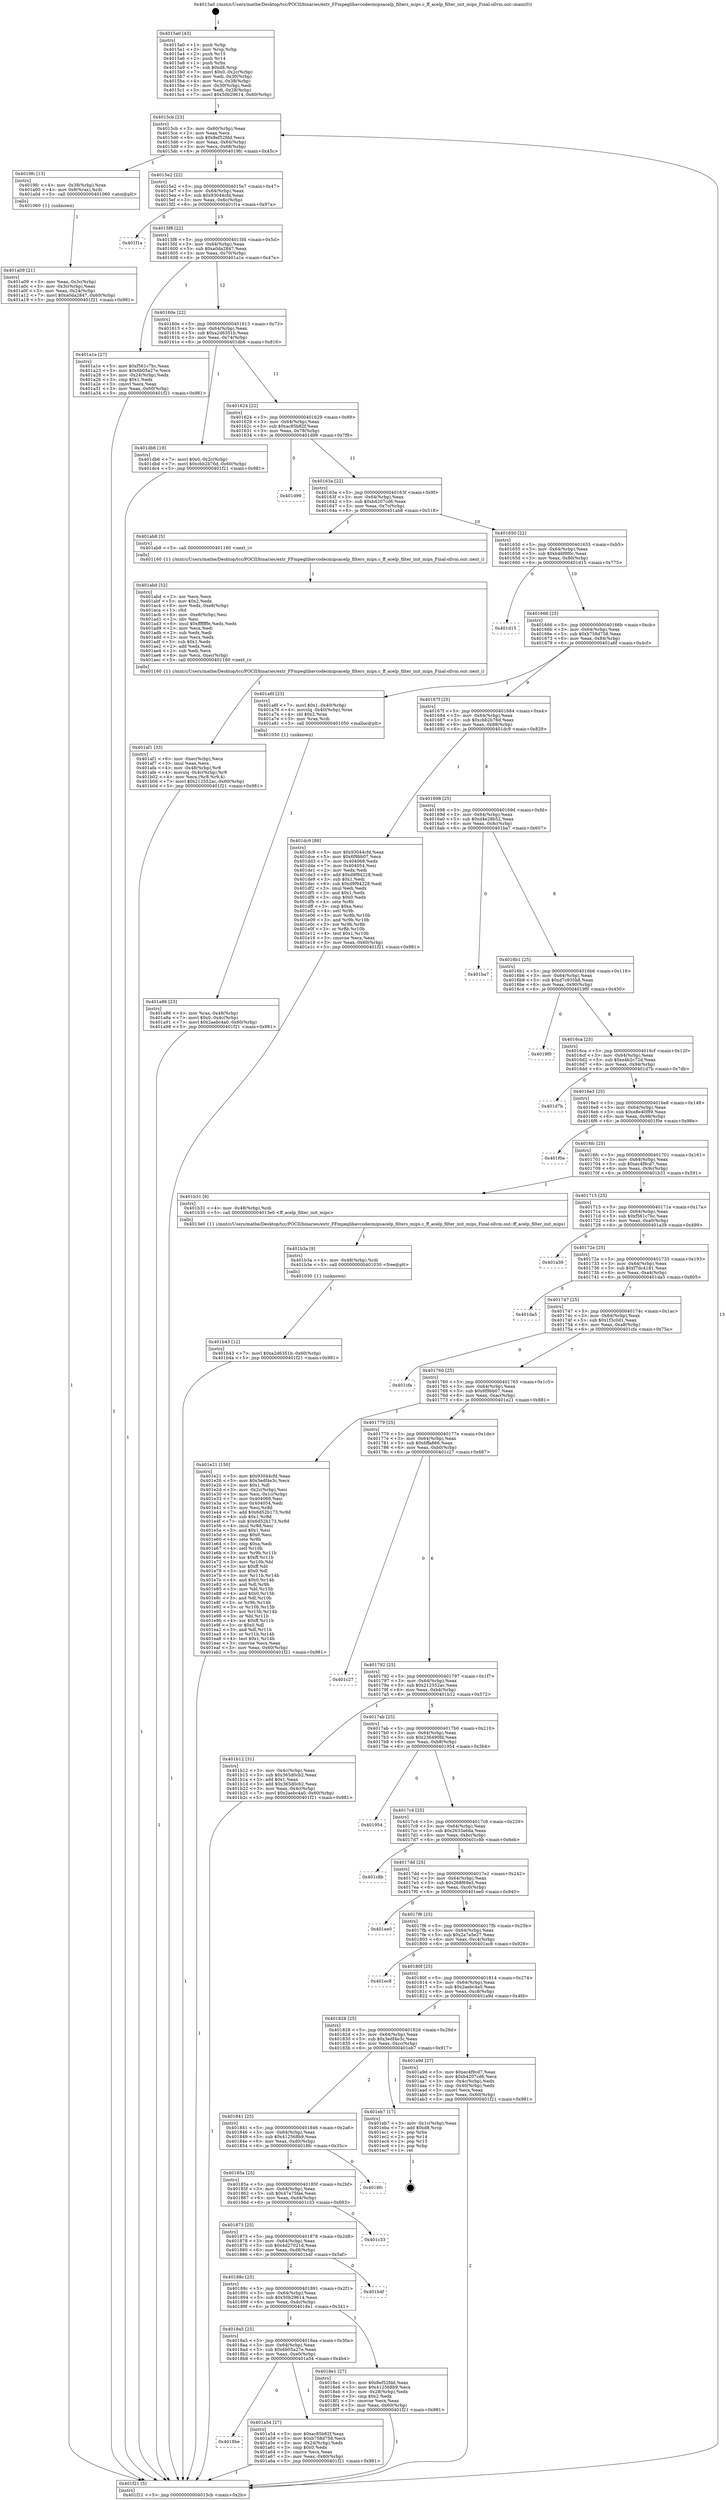 digraph "0x4015a0" {
  label = "0x4015a0 (/mnt/c/Users/mathe/Desktop/tcc/POCII/binaries/extr_FFmpeglibavcodecmipsacelp_filters_mips.c_ff_acelp_filter_init_mips_Final-ollvm.out::main(0))"
  labelloc = "t"
  node[shape=record]

  Entry [label="",width=0.3,height=0.3,shape=circle,fillcolor=black,style=filled]
  "0x4015cb" [label="{
     0x4015cb [23]\l
     | [instrs]\l
     &nbsp;&nbsp;0x4015cb \<+3\>: mov -0x60(%rbp),%eax\l
     &nbsp;&nbsp;0x4015ce \<+2\>: mov %eax,%ecx\l
     &nbsp;&nbsp;0x4015d0 \<+6\>: sub $0x8ef52fdd,%ecx\l
     &nbsp;&nbsp;0x4015d6 \<+3\>: mov %eax,-0x64(%rbp)\l
     &nbsp;&nbsp;0x4015d9 \<+3\>: mov %ecx,-0x68(%rbp)\l
     &nbsp;&nbsp;0x4015dc \<+6\>: je 00000000004019fc \<main+0x45c\>\l
  }"]
  "0x4019fc" [label="{
     0x4019fc [13]\l
     | [instrs]\l
     &nbsp;&nbsp;0x4019fc \<+4\>: mov -0x38(%rbp),%rax\l
     &nbsp;&nbsp;0x401a00 \<+4\>: mov 0x8(%rax),%rdi\l
     &nbsp;&nbsp;0x401a04 \<+5\>: call 0000000000401060 \<atoi@plt\>\l
     | [calls]\l
     &nbsp;&nbsp;0x401060 \{1\} (unknown)\l
  }"]
  "0x4015e2" [label="{
     0x4015e2 [22]\l
     | [instrs]\l
     &nbsp;&nbsp;0x4015e2 \<+5\>: jmp 00000000004015e7 \<main+0x47\>\l
     &nbsp;&nbsp;0x4015e7 \<+3\>: mov -0x64(%rbp),%eax\l
     &nbsp;&nbsp;0x4015ea \<+5\>: sub $0x93044cfd,%eax\l
     &nbsp;&nbsp;0x4015ef \<+3\>: mov %eax,-0x6c(%rbp)\l
     &nbsp;&nbsp;0x4015f2 \<+6\>: je 0000000000401f1a \<main+0x97a\>\l
  }"]
  Exit [label="",width=0.3,height=0.3,shape=circle,fillcolor=black,style=filled,peripheries=2]
  "0x401f1a" [label="{
     0x401f1a\l
  }", style=dashed]
  "0x4015f8" [label="{
     0x4015f8 [22]\l
     | [instrs]\l
     &nbsp;&nbsp;0x4015f8 \<+5\>: jmp 00000000004015fd \<main+0x5d\>\l
     &nbsp;&nbsp;0x4015fd \<+3\>: mov -0x64(%rbp),%eax\l
     &nbsp;&nbsp;0x401600 \<+5\>: sub $0xa0da2847,%eax\l
     &nbsp;&nbsp;0x401605 \<+3\>: mov %eax,-0x70(%rbp)\l
     &nbsp;&nbsp;0x401608 \<+6\>: je 0000000000401a1e \<main+0x47e\>\l
  }"]
  "0x401b43" [label="{
     0x401b43 [12]\l
     | [instrs]\l
     &nbsp;&nbsp;0x401b43 \<+7\>: movl $0xa2d6351b,-0x60(%rbp)\l
     &nbsp;&nbsp;0x401b4a \<+5\>: jmp 0000000000401f21 \<main+0x981\>\l
  }"]
  "0x401a1e" [label="{
     0x401a1e [27]\l
     | [instrs]\l
     &nbsp;&nbsp;0x401a1e \<+5\>: mov $0xf561c7bc,%eax\l
     &nbsp;&nbsp;0x401a23 \<+5\>: mov $0x6b05a27e,%ecx\l
     &nbsp;&nbsp;0x401a28 \<+3\>: mov -0x24(%rbp),%edx\l
     &nbsp;&nbsp;0x401a2b \<+3\>: cmp $0x1,%edx\l
     &nbsp;&nbsp;0x401a2e \<+3\>: cmovl %ecx,%eax\l
     &nbsp;&nbsp;0x401a31 \<+3\>: mov %eax,-0x60(%rbp)\l
     &nbsp;&nbsp;0x401a34 \<+5\>: jmp 0000000000401f21 \<main+0x981\>\l
  }"]
  "0x40160e" [label="{
     0x40160e [22]\l
     | [instrs]\l
     &nbsp;&nbsp;0x40160e \<+5\>: jmp 0000000000401613 \<main+0x73\>\l
     &nbsp;&nbsp;0x401613 \<+3\>: mov -0x64(%rbp),%eax\l
     &nbsp;&nbsp;0x401616 \<+5\>: sub $0xa2d6351b,%eax\l
     &nbsp;&nbsp;0x40161b \<+3\>: mov %eax,-0x74(%rbp)\l
     &nbsp;&nbsp;0x40161e \<+6\>: je 0000000000401db6 \<main+0x816\>\l
  }"]
  "0x401b3a" [label="{
     0x401b3a [9]\l
     | [instrs]\l
     &nbsp;&nbsp;0x401b3a \<+4\>: mov -0x48(%rbp),%rdi\l
     &nbsp;&nbsp;0x401b3e \<+5\>: call 0000000000401030 \<free@plt\>\l
     | [calls]\l
     &nbsp;&nbsp;0x401030 \{1\} (unknown)\l
  }"]
  "0x401db6" [label="{
     0x401db6 [19]\l
     | [instrs]\l
     &nbsp;&nbsp;0x401db6 \<+7\>: movl $0x0,-0x2c(%rbp)\l
     &nbsp;&nbsp;0x401dbd \<+7\>: movl $0xcbb2b76d,-0x60(%rbp)\l
     &nbsp;&nbsp;0x401dc4 \<+5\>: jmp 0000000000401f21 \<main+0x981\>\l
  }"]
  "0x401624" [label="{
     0x401624 [22]\l
     | [instrs]\l
     &nbsp;&nbsp;0x401624 \<+5\>: jmp 0000000000401629 \<main+0x89\>\l
     &nbsp;&nbsp;0x401629 \<+3\>: mov -0x64(%rbp),%eax\l
     &nbsp;&nbsp;0x40162c \<+5\>: sub $0xac85b82f,%eax\l
     &nbsp;&nbsp;0x401631 \<+3\>: mov %eax,-0x78(%rbp)\l
     &nbsp;&nbsp;0x401634 \<+6\>: je 0000000000401d99 \<main+0x7f9\>\l
  }"]
  "0x401af1" [label="{
     0x401af1 [33]\l
     | [instrs]\l
     &nbsp;&nbsp;0x401af1 \<+6\>: mov -0xec(%rbp),%ecx\l
     &nbsp;&nbsp;0x401af7 \<+3\>: imul %eax,%ecx\l
     &nbsp;&nbsp;0x401afa \<+4\>: mov -0x48(%rbp),%r8\l
     &nbsp;&nbsp;0x401afe \<+4\>: movslq -0x4c(%rbp),%r9\l
     &nbsp;&nbsp;0x401b02 \<+4\>: mov %ecx,(%r8,%r9,4)\l
     &nbsp;&nbsp;0x401b06 \<+7\>: movl $0x212552ac,-0x60(%rbp)\l
     &nbsp;&nbsp;0x401b0d \<+5\>: jmp 0000000000401f21 \<main+0x981\>\l
  }"]
  "0x401d99" [label="{
     0x401d99\l
  }", style=dashed]
  "0x40163a" [label="{
     0x40163a [22]\l
     | [instrs]\l
     &nbsp;&nbsp;0x40163a \<+5\>: jmp 000000000040163f \<main+0x9f\>\l
     &nbsp;&nbsp;0x40163f \<+3\>: mov -0x64(%rbp),%eax\l
     &nbsp;&nbsp;0x401642 \<+5\>: sub $0xb4207cd6,%eax\l
     &nbsp;&nbsp;0x401647 \<+3\>: mov %eax,-0x7c(%rbp)\l
     &nbsp;&nbsp;0x40164a \<+6\>: je 0000000000401ab8 \<main+0x518\>\l
  }"]
  "0x401abd" [label="{
     0x401abd [52]\l
     | [instrs]\l
     &nbsp;&nbsp;0x401abd \<+2\>: xor %ecx,%ecx\l
     &nbsp;&nbsp;0x401abf \<+5\>: mov $0x2,%edx\l
     &nbsp;&nbsp;0x401ac4 \<+6\>: mov %edx,-0xe8(%rbp)\l
     &nbsp;&nbsp;0x401aca \<+1\>: cltd\l
     &nbsp;&nbsp;0x401acb \<+6\>: mov -0xe8(%rbp),%esi\l
     &nbsp;&nbsp;0x401ad1 \<+2\>: idiv %esi\l
     &nbsp;&nbsp;0x401ad3 \<+6\>: imul $0xfffffffe,%edx,%edx\l
     &nbsp;&nbsp;0x401ad9 \<+2\>: mov %ecx,%edi\l
     &nbsp;&nbsp;0x401adb \<+2\>: sub %edx,%edi\l
     &nbsp;&nbsp;0x401add \<+2\>: mov %ecx,%edx\l
     &nbsp;&nbsp;0x401adf \<+3\>: sub $0x1,%edx\l
     &nbsp;&nbsp;0x401ae2 \<+2\>: add %edx,%edi\l
     &nbsp;&nbsp;0x401ae4 \<+2\>: sub %edi,%ecx\l
     &nbsp;&nbsp;0x401ae6 \<+6\>: mov %ecx,-0xec(%rbp)\l
     &nbsp;&nbsp;0x401aec \<+5\>: call 0000000000401160 \<next_i\>\l
     | [calls]\l
     &nbsp;&nbsp;0x401160 \{1\} (/mnt/c/Users/mathe/Desktop/tcc/POCII/binaries/extr_FFmpeglibavcodecmipsacelp_filters_mips.c_ff_acelp_filter_init_mips_Final-ollvm.out::next_i)\l
  }"]
  "0x401ab8" [label="{
     0x401ab8 [5]\l
     | [instrs]\l
     &nbsp;&nbsp;0x401ab8 \<+5\>: call 0000000000401160 \<next_i\>\l
     | [calls]\l
     &nbsp;&nbsp;0x401160 \{1\} (/mnt/c/Users/mathe/Desktop/tcc/POCII/binaries/extr_FFmpeglibavcodecmipsacelp_filters_mips.c_ff_acelp_filter_init_mips_Final-ollvm.out::next_i)\l
  }"]
  "0x401650" [label="{
     0x401650 [22]\l
     | [instrs]\l
     &nbsp;&nbsp;0x401650 \<+5\>: jmp 0000000000401655 \<main+0xb5\>\l
     &nbsp;&nbsp;0x401655 \<+3\>: mov -0x64(%rbp),%eax\l
     &nbsp;&nbsp;0x401658 \<+5\>: sub $0xb46f9f0c,%eax\l
     &nbsp;&nbsp;0x40165d \<+3\>: mov %eax,-0x80(%rbp)\l
     &nbsp;&nbsp;0x401660 \<+6\>: je 0000000000401d15 \<main+0x775\>\l
  }"]
  "0x401a86" [label="{
     0x401a86 [23]\l
     | [instrs]\l
     &nbsp;&nbsp;0x401a86 \<+4\>: mov %rax,-0x48(%rbp)\l
     &nbsp;&nbsp;0x401a8a \<+7\>: movl $0x0,-0x4c(%rbp)\l
     &nbsp;&nbsp;0x401a91 \<+7\>: movl $0x2aebc4a0,-0x60(%rbp)\l
     &nbsp;&nbsp;0x401a98 \<+5\>: jmp 0000000000401f21 \<main+0x981\>\l
  }"]
  "0x401d15" [label="{
     0x401d15\l
  }", style=dashed]
  "0x401666" [label="{
     0x401666 [25]\l
     | [instrs]\l
     &nbsp;&nbsp;0x401666 \<+5\>: jmp 000000000040166b \<main+0xcb\>\l
     &nbsp;&nbsp;0x40166b \<+3\>: mov -0x64(%rbp),%eax\l
     &nbsp;&nbsp;0x40166e \<+5\>: sub $0xb758d758,%eax\l
     &nbsp;&nbsp;0x401673 \<+6\>: mov %eax,-0x84(%rbp)\l
     &nbsp;&nbsp;0x401679 \<+6\>: je 0000000000401a6f \<main+0x4cf\>\l
  }"]
  "0x4018be" [label="{
     0x4018be\l
  }", style=dashed]
  "0x401a6f" [label="{
     0x401a6f [23]\l
     | [instrs]\l
     &nbsp;&nbsp;0x401a6f \<+7\>: movl $0x1,-0x40(%rbp)\l
     &nbsp;&nbsp;0x401a76 \<+4\>: movslq -0x40(%rbp),%rax\l
     &nbsp;&nbsp;0x401a7a \<+4\>: shl $0x2,%rax\l
     &nbsp;&nbsp;0x401a7e \<+3\>: mov %rax,%rdi\l
     &nbsp;&nbsp;0x401a81 \<+5\>: call 0000000000401050 \<malloc@plt\>\l
     | [calls]\l
     &nbsp;&nbsp;0x401050 \{1\} (unknown)\l
  }"]
  "0x40167f" [label="{
     0x40167f [25]\l
     | [instrs]\l
     &nbsp;&nbsp;0x40167f \<+5\>: jmp 0000000000401684 \<main+0xe4\>\l
     &nbsp;&nbsp;0x401684 \<+3\>: mov -0x64(%rbp),%eax\l
     &nbsp;&nbsp;0x401687 \<+5\>: sub $0xcbb2b76d,%eax\l
     &nbsp;&nbsp;0x40168c \<+6\>: mov %eax,-0x88(%rbp)\l
     &nbsp;&nbsp;0x401692 \<+6\>: je 0000000000401dc9 \<main+0x829\>\l
  }"]
  "0x401a54" [label="{
     0x401a54 [27]\l
     | [instrs]\l
     &nbsp;&nbsp;0x401a54 \<+5\>: mov $0xac85b82f,%eax\l
     &nbsp;&nbsp;0x401a59 \<+5\>: mov $0xb758d758,%ecx\l
     &nbsp;&nbsp;0x401a5e \<+3\>: mov -0x24(%rbp),%edx\l
     &nbsp;&nbsp;0x401a61 \<+3\>: cmp $0x0,%edx\l
     &nbsp;&nbsp;0x401a64 \<+3\>: cmove %ecx,%eax\l
     &nbsp;&nbsp;0x401a67 \<+3\>: mov %eax,-0x60(%rbp)\l
     &nbsp;&nbsp;0x401a6a \<+5\>: jmp 0000000000401f21 \<main+0x981\>\l
  }"]
  "0x401dc9" [label="{
     0x401dc9 [88]\l
     | [instrs]\l
     &nbsp;&nbsp;0x401dc9 \<+5\>: mov $0x93044cfd,%eax\l
     &nbsp;&nbsp;0x401dce \<+5\>: mov $0x6f9bb07,%ecx\l
     &nbsp;&nbsp;0x401dd3 \<+7\>: mov 0x404068,%edx\l
     &nbsp;&nbsp;0x401dda \<+7\>: mov 0x404054,%esi\l
     &nbsp;&nbsp;0x401de1 \<+2\>: mov %edx,%edi\l
     &nbsp;&nbsp;0x401de3 \<+6\>: add $0xd9f94228,%edi\l
     &nbsp;&nbsp;0x401de9 \<+3\>: sub $0x1,%edi\l
     &nbsp;&nbsp;0x401dec \<+6\>: sub $0xd9f94228,%edi\l
     &nbsp;&nbsp;0x401df2 \<+3\>: imul %edi,%edx\l
     &nbsp;&nbsp;0x401df5 \<+3\>: and $0x1,%edx\l
     &nbsp;&nbsp;0x401df8 \<+3\>: cmp $0x0,%edx\l
     &nbsp;&nbsp;0x401dfb \<+4\>: sete %r8b\l
     &nbsp;&nbsp;0x401dff \<+3\>: cmp $0xa,%esi\l
     &nbsp;&nbsp;0x401e02 \<+4\>: setl %r9b\l
     &nbsp;&nbsp;0x401e06 \<+3\>: mov %r8b,%r10b\l
     &nbsp;&nbsp;0x401e09 \<+3\>: and %r9b,%r10b\l
     &nbsp;&nbsp;0x401e0c \<+3\>: xor %r9b,%r8b\l
     &nbsp;&nbsp;0x401e0f \<+3\>: or %r8b,%r10b\l
     &nbsp;&nbsp;0x401e12 \<+4\>: test $0x1,%r10b\l
     &nbsp;&nbsp;0x401e16 \<+3\>: cmovne %ecx,%eax\l
     &nbsp;&nbsp;0x401e19 \<+3\>: mov %eax,-0x60(%rbp)\l
     &nbsp;&nbsp;0x401e1c \<+5\>: jmp 0000000000401f21 \<main+0x981\>\l
  }"]
  "0x401698" [label="{
     0x401698 [25]\l
     | [instrs]\l
     &nbsp;&nbsp;0x401698 \<+5\>: jmp 000000000040169d \<main+0xfd\>\l
     &nbsp;&nbsp;0x40169d \<+3\>: mov -0x64(%rbp),%eax\l
     &nbsp;&nbsp;0x4016a0 \<+5\>: sub $0xd4e28b52,%eax\l
     &nbsp;&nbsp;0x4016a5 \<+6\>: mov %eax,-0x8c(%rbp)\l
     &nbsp;&nbsp;0x4016ab \<+6\>: je 0000000000401ba7 \<main+0x607\>\l
  }"]
  "0x401a09" [label="{
     0x401a09 [21]\l
     | [instrs]\l
     &nbsp;&nbsp;0x401a09 \<+3\>: mov %eax,-0x3c(%rbp)\l
     &nbsp;&nbsp;0x401a0c \<+3\>: mov -0x3c(%rbp),%eax\l
     &nbsp;&nbsp;0x401a0f \<+3\>: mov %eax,-0x24(%rbp)\l
     &nbsp;&nbsp;0x401a12 \<+7\>: movl $0xa0da2847,-0x60(%rbp)\l
     &nbsp;&nbsp;0x401a19 \<+5\>: jmp 0000000000401f21 \<main+0x981\>\l
  }"]
  "0x401ba7" [label="{
     0x401ba7\l
  }", style=dashed]
  "0x4016b1" [label="{
     0x4016b1 [25]\l
     | [instrs]\l
     &nbsp;&nbsp;0x4016b1 \<+5\>: jmp 00000000004016b6 \<main+0x116\>\l
     &nbsp;&nbsp;0x4016b6 \<+3\>: mov -0x64(%rbp),%eax\l
     &nbsp;&nbsp;0x4016b9 \<+5\>: sub $0xd7c935b8,%eax\l
     &nbsp;&nbsp;0x4016be \<+6\>: mov %eax,-0x90(%rbp)\l
     &nbsp;&nbsp;0x4016c4 \<+6\>: je 00000000004019f0 \<main+0x450\>\l
  }"]
  "0x4015a0" [label="{
     0x4015a0 [43]\l
     | [instrs]\l
     &nbsp;&nbsp;0x4015a0 \<+1\>: push %rbp\l
     &nbsp;&nbsp;0x4015a1 \<+3\>: mov %rsp,%rbp\l
     &nbsp;&nbsp;0x4015a4 \<+2\>: push %r15\l
     &nbsp;&nbsp;0x4015a6 \<+2\>: push %r14\l
     &nbsp;&nbsp;0x4015a8 \<+1\>: push %rbx\l
     &nbsp;&nbsp;0x4015a9 \<+7\>: sub $0xd8,%rsp\l
     &nbsp;&nbsp;0x4015b0 \<+7\>: movl $0x0,-0x2c(%rbp)\l
     &nbsp;&nbsp;0x4015b7 \<+3\>: mov %edi,-0x30(%rbp)\l
     &nbsp;&nbsp;0x4015ba \<+4\>: mov %rsi,-0x38(%rbp)\l
     &nbsp;&nbsp;0x4015be \<+3\>: mov -0x30(%rbp),%edi\l
     &nbsp;&nbsp;0x4015c1 \<+3\>: mov %edi,-0x28(%rbp)\l
     &nbsp;&nbsp;0x4015c4 \<+7\>: movl $0x50b29614,-0x60(%rbp)\l
  }"]
  "0x4019f0" [label="{
     0x4019f0\l
  }", style=dashed]
  "0x4016ca" [label="{
     0x4016ca [25]\l
     | [instrs]\l
     &nbsp;&nbsp;0x4016ca \<+5\>: jmp 00000000004016cf \<main+0x12f\>\l
     &nbsp;&nbsp;0x4016cf \<+3\>: mov -0x64(%rbp),%eax\l
     &nbsp;&nbsp;0x4016d2 \<+5\>: sub $0xe4b2c72d,%eax\l
     &nbsp;&nbsp;0x4016d7 \<+6\>: mov %eax,-0x94(%rbp)\l
     &nbsp;&nbsp;0x4016dd \<+6\>: je 0000000000401d7b \<main+0x7db\>\l
  }"]
  "0x401f21" [label="{
     0x401f21 [5]\l
     | [instrs]\l
     &nbsp;&nbsp;0x401f21 \<+5\>: jmp 00000000004015cb \<main+0x2b\>\l
  }"]
  "0x401d7b" [label="{
     0x401d7b\l
  }", style=dashed]
  "0x4016e3" [label="{
     0x4016e3 [25]\l
     | [instrs]\l
     &nbsp;&nbsp;0x4016e3 \<+5\>: jmp 00000000004016e8 \<main+0x148\>\l
     &nbsp;&nbsp;0x4016e8 \<+3\>: mov -0x64(%rbp),%eax\l
     &nbsp;&nbsp;0x4016eb \<+5\>: sub $0xe8e40f89,%eax\l
     &nbsp;&nbsp;0x4016f0 \<+6\>: mov %eax,-0x98(%rbp)\l
     &nbsp;&nbsp;0x4016f6 \<+6\>: je 0000000000401f0e \<main+0x96e\>\l
  }"]
  "0x4018a5" [label="{
     0x4018a5 [25]\l
     | [instrs]\l
     &nbsp;&nbsp;0x4018a5 \<+5\>: jmp 00000000004018aa \<main+0x30a\>\l
     &nbsp;&nbsp;0x4018aa \<+3\>: mov -0x64(%rbp),%eax\l
     &nbsp;&nbsp;0x4018ad \<+5\>: sub $0x6b05a27e,%eax\l
     &nbsp;&nbsp;0x4018b2 \<+6\>: mov %eax,-0xe0(%rbp)\l
     &nbsp;&nbsp;0x4018b8 \<+6\>: je 0000000000401a54 \<main+0x4b4\>\l
  }"]
  "0x401f0e" [label="{
     0x401f0e\l
  }", style=dashed]
  "0x4016fc" [label="{
     0x4016fc [25]\l
     | [instrs]\l
     &nbsp;&nbsp;0x4016fc \<+5\>: jmp 0000000000401701 \<main+0x161\>\l
     &nbsp;&nbsp;0x401701 \<+3\>: mov -0x64(%rbp),%eax\l
     &nbsp;&nbsp;0x401704 \<+5\>: sub $0xec4f9cd7,%eax\l
     &nbsp;&nbsp;0x401709 \<+6\>: mov %eax,-0x9c(%rbp)\l
     &nbsp;&nbsp;0x40170f \<+6\>: je 0000000000401b31 \<main+0x591\>\l
  }"]
  "0x4018e1" [label="{
     0x4018e1 [27]\l
     | [instrs]\l
     &nbsp;&nbsp;0x4018e1 \<+5\>: mov $0x8ef52fdd,%eax\l
     &nbsp;&nbsp;0x4018e6 \<+5\>: mov $0x412568b9,%ecx\l
     &nbsp;&nbsp;0x4018eb \<+3\>: mov -0x28(%rbp),%edx\l
     &nbsp;&nbsp;0x4018ee \<+3\>: cmp $0x2,%edx\l
     &nbsp;&nbsp;0x4018f1 \<+3\>: cmovne %ecx,%eax\l
     &nbsp;&nbsp;0x4018f4 \<+3\>: mov %eax,-0x60(%rbp)\l
     &nbsp;&nbsp;0x4018f7 \<+5\>: jmp 0000000000401f21 \<main+0x981\>\l
  }"]
  "0x401b31" [label="{
     0x401b31 [9]\l
     | [instrs]\l
     &nbsp;&nbsp;0x401b31 \<+4\>: mov -0x48(%rbp),%rdi\l
     &nbsp;&nbsp;0x401b35 \<+5\>: call 00000000004013e0 \<ff_acelp_filter_init_mips\>\l
     | [calls]\l
     &nbsp;&nbsp;0x4013e0 \{1\} (/mnt/c/Users/mathe/Desktop/tcc/POCII/binaries/extr_FFmpeglibavcodecmipsacelp_filters_mips.c_ff_acelp_filter_init_mips_Final-ollvm.out::ff_acelp_filter_init_mips)\l
  }"]
  "0x401715" [label="{
     0x401715 [25]\l
     | [instrs]\l
     &nbsp;&nbsp;0x401715 \<+5\>: jmp 000000000040171a \<main+0x17a\>\l
     &nbsp;&nbsp;0x40171a \<+3\>: mov -0x64(%rbp),%eax\l
     &nbsp;&nbsp;0x40171d \<+5\>: sub $0xf561c7bc,%eax\l
     &nbsp;&nbsp;0x401722 \<+6\>: mov %eax,-0xa0(%rbp)\l
     &nbsp;&nbsp;0x401728 \<+6\>: je 0000000000401a39 \<main+0x499\>\l
  }"]
  "0x40188c" [label="{
     0x40188c [25]\l
     | [instrs]\l
     &nbsp;&nbsp;0x40188c \<+5\>: jmp 0000000000401891 \<main+0x2f1\>\l
     &nbsp;&nbsp;0x401891 \<+3\>: mov -0x64(%rbp),%eax\l
     &nbsp;&nbsp;0x401894 \<+5\>: sub $0x50b29614,%eax\l
     &nbsp;&nbsp;0x401899 \<+6\>: mov %eax,-0xdc(%rbp)\l
     &nbsp;&nbsp;0x40189f \<+6\>: je 00000000004018e1 \<main+0x341\>\l
  }"]
  "0x401a39" [label="{
     0x401a39\l
  }", style=dashed]
  "0x40172e" [label="{
     0x40172e [25]\l
     | [instrs]\l
     &nbsp;&nbsp;0x40172e \<+5\>: jmp 0000000000401733 \<main+0x193\>\l
     &nbsp;&nbsp;0x401733 \<+3\>: mov -0x64(%rbp),%eax\l
     &nbsp;&nbsp;0x401736 \<+5\>: sub $0xf7dc4181,%eax\l
     &nbsp;&nbsp;0x40173b \<+6\>: mov %eax,-0xa4(%rbp)\l
     &nbsp;&nbsp;0x401741 \<+6\>: je 0000000000401da5 \<main+0x805\>\l
  }"]
  "0x401b4f" [label="{
     0x401b4f\l
  }", style=dashed]
  "0x401da5" [label="{
     0x401da5\l
  }", style=dashed]
  "0x401747" [label="{
     0x401747 [25]\l
     | [instrs]\l
     &nbsp;&nbsp;0x401747 \<+5\>: jmp 000000000040174c \<main+0x1ac\>\l
     &nbsp;&nbsp;0x40174c \<+3\>: mov -0x64(%rbp),%eax\l
     &nbsp;&nbsp;0x40174f \<+5\>: sub $0x1f3c0d1,%eax\l
     &nbsp;&nbsp;0x401754 \<+6\>: mov %eax,-0xa8(%rbp)\l
     &nbsp;&nbsp;0x40175a \<+6\>: je 0000000000401cfa \<main+0x75a\>\l
  }"]
  "0x401873" [label="{
     0x401873 [25]\l
     | [instrs]\l
     &nbsp;&nbsp;0x401873 \<+5\>: jmp 0000000000401878 \<main+0x2d8\>\l
     &nbsp;&nbsp;0x401878 \<+3\>: mov -0x64(%rbp),%eax\l
     &nbsp;&nbsp;0x40187b \<+5\>: sub $0x4d27021d,%eax\l
     &nbsp;&nbsp;0x401880 \<+6\>: mov %eax,-0xd8(%rbp)\l
     &nbsp;&nbsp;0x401886 \<+6\>: je 0000000000401b4f \<main+0x5af\>\l
  }"]
  "0x401cfa" [label="{
     0x401cfa\l
  }", style=dashed]
  "0x401760" [label="{
     0x401760 [25]\l
     | [instrs]\l
     &nbsp;&nbsp;0x401760 \<+5\>: jmp 0000000000401765 \<main+0x1c5\>\l
     &nbsp;&nbsp;0x401765 \<+3\>: mov -0x64(%rbp),%eax\l
     &nbsp;&nbsp;0x401768 \<+5\>: sub $0x6f9bb07,%eax\l
     &nbsp;&nbsp;0x40176d \<+6\>: mov %eax,-0xac(%rbp)\l
     &nbsp;&nbsp;0x401773 \<+6\>: je 0000000000401e21 \<main+0x881\>\l
  }"]
  "0x401c33" [label="{
     0x401c33\l
  }", style=dashed]
  "0x401e21" [label="{
     0x401e21 [150]\l
     | [instrs]\l
     &nbsp;&nbsp;0x401e21 \<+5\>: mov $0x93044cfd,%eax\l
     &nbsp;&nbsp;0x401e26 \<+5\>: mov $0x3edf4e3c,%ecx\l
     &nbsp;&nbsp;0x401e2b \<+2\>: mov $0x1,%dl\l
     &nbsp;&nbsp;0x401e2d \<+3\>: mov -0x2c(%rbp),%esi\l
     &nbsp;&nbsp;0x401e30 \<+3\>: mov %esi,-0x1c(%rbp)\l
     &nbsp;&nbsp;0x401e33 \<+7\>: mov 0x404068,%esi\l
     &nbsp;&nbsp;0x401e3a \<+7\>: mov 0x404054,%edi\l
     &nbsp;&nbsp;0x401e41 \<+3\>: mov %esi,%r8d\l
     &nbsp;&nbsp;0x401e44 \<+7\>: add $0x6d52b173,%r8d\l
     &nbsp;&nbsp;0x401e4b \<+4\>: sub $0x1,%r8d\l
     &nbsp;&nbsp;0x401e4f \<+7\>: sub $0x6d52b173,%r8d\l
     &nbsp;&nbsp;0x401e56 \<+4\>: imul %r8d,%esi\l
     &nbsp;&nbsp;0x401e5a \<+3\>: and $0x1,%esi\l
     &nbsp;&nbsp;0x401e5d \<+3\>: cmp $0x0,%esi\l
     &nbsp;&nbsp;0x401e60 \<+4\>: sete %r9b\l
     &nbsp;&nbsp;0x401e64 \<+3\>: cmp $0xa,%edi\l
     &nbsp;&nbsp;0x401e67 \<+4\>: setl %r10b\l
     &nbsp;&nbsp;0x401e6b \<+3\>: mov %r9b,%r11b\l
     &nbsp;&nbsp;0x401e6e \<+4\>: xor $0xff,%r11b\l
     &nbsp;&nbsp;0x401e72 \<+3\>: mov %r10b,%bl\l
     &nbsp;&nbsp;0x401e75 \<+3\>: xor $0xff,%bl\l
     &nbsp;&nbsp;0x401e78 \<+3\>: xor $0x0,%dl\l
     &nbsp;&nbsp;0x401e7b \<+3\>: mov %r11b,%r14b\l
     &nbsp;&nbsp;0x401e7e \<+4\>: and $0x0,%r14b\l
     &nbsp;&nbsp;0x401e82 \<+3\>: and %dl,%r9b\l
     &nbsp;&nbsp;0x401e85 \<+3\>: mov %bl,%r15b\l
     &nbsp;&nbsp;0x401e88 \<+4\>: and $0x0,%r15b\l
     &nbsp;&nbsp;0x401e8c \<+3\>: and %dl,%r10b\l
     &nbsp;&nbsp;0x401e8f \<+3\>: or %r9b,%r14b\l
     &nbsp;&nbsp;0x401e92 \<+3\>: or %r10b,%r15b\l
     &nbsp;&nbsp;0x401e95 \<+3\>: xor %r15b,%r14b\l
     &nbsp;&nbsp;0x401e98 \<+3\>: or %bl,%r11b\l
     &nbsp;&nbsp;0x401e9b \<+4\>: xor $0xff,%r11b\l
     &nbsp;&nbsp;0x401e9f \<+3\>: or $0x0,%dl\l
     &nbsp;&nbsp;0x401ea2 \<+3\>: and %dl,%r11b\l
     &nbsp;&nbsp;0x401ea5 \<+3\>: or %r11b,%r14b\l
     &nbsp;&nbsp;0x401ea8 \<+4\>: test $0x1,%r14b\l
     &nbsp;&nbsp;0x401eac \<+3\>: cmovne %ecx,%eax\l
     &nbsp;&nbsp;0x401eaf \<+3\>: mov %eax,-0x60(%rbp)\l
     &nbsp;&nbsp;0x401eb2 \<+5\>: jmp 0000000000401f21 \<main+0x981\>\l
  }"]
  "0x401779" [label="{
     0x401779 [25]\l
     | [instrs]\l
     &nbsp;&nbsp;0x401779 \<+5\>: jmp 000000000040177e \<main+0x1de\>\l
     &nbsp;&nbsp;0x40177e \<+3\>: mov -0x64(%rbp),%eax\l
     &nbsp;&nbsp;0x401781 \<+5\>: sub $0x6ffa866,%eax\l
     &nbsp;&nbsp;0x401786 \<+6\>: mov %eax,-0xb0(%rbp)\l
     &nbsp;&nbsp;0x40178c \<+6\>: je 0000000000401c27 \<main+0x687\>\l
  }"]
  "0x40185a" [label="{
     0x40185a [25]\l
     | [instrs]\l
     &nbsp;&nbsp;0x40185a \<+5\>: jmp 000000000040185f \<main+0x2bf\>\l
     &nbsp;&nbsp;0x40185f \<+3\>: mov -0x64(%rbp),%eax\l
     &nbsp;&nbsp;0x401862 \<+5\>: sub $0x47a75fae,%eax\l
     &nbsp;&nbsp;0x401867 \<+6\>: mov %eax,-0xd4(%rbp)\l
     &nbsp;&nbsp;0x40186d \<+6\>: je 0000000000401c33 \<main+0x693\>\l
  }"]
  "0x401c27" [label="{
     0x401c27\l
  }", style=dashed]
  "0x401792" [label="{
     0x401792 [25]\l
     | [instrs]\l
     &nbsp;&nbsp;0x401792 \<+5\>: jmp 0000000000401797 \<main+0x1f7\>\l
     &nbsp;&nbsp;0x401797 \<+3\>: mov -0x64(%rbp),%eax\l
     &nbsp;&nbsp;0x40179a \<+5\>: sub $0x212552ac,%eax\l
     &nbsp;&nbsp;0x40179f \<+6\>: mov %eax,-0xb4(%rbp)\l
     &nbsp;&nbsp;0x4017a5 \<+6\>: je 0000000000401b12 \<main+0x572\>\l
  }"]
  "0x4018fc" [label="{
     0x4018fc\l
  }", style=dashed]
  "0x401b12" [label="{
     0x401b12 [31]\l
     | [instrs]\l
     &nbsp;&nbsp;0x401b12 \<+3\>: mov -0x4c(%rbp),%eax\l
     &nbsp;&nbsp;0x401b15 \<+5\>: sub $0x365d0cb2,%eax\l
     &nbsp;&nbsp;0x401b1a \<+3\>: add $0x1,%eax\l
     &nbsp;&nbsp;0x401b1d \<+5\>: add $0x365d0cb2,%eax\l
     &nbsp;&nbsp;0x401b22 \<+3\>: mov %eax,-0x4c(%rbp)\l
     &nbsp;&nbsp;0x401b25 \<+7\>: movl $0x2aebc4a0,-0x60(%rbp)\l
     &nbsp;&nbsp;0x401b2c \<+5\>: jmp 0000000000401f21 \<main+0x981\>\l
  }"]
  "0x4017ab" [label="{
     0x4017ab [25]\l
     | [instrs]\l
     &nbsp;&nbsp;0x4017ab \<+5\>: jmp 00000000004017b0 \<main+0x210\>\l
     &nbsp;&nbsp;0x4017b0 \<+3\>: mov -0x64(%rbp),%eax\l
     &nbsp;&nbsp;0x4017b3 \<+5\>: sub $0x236490fd,%eax\l
     &nbsp;&nbsp;0x4017b8 \<+6\>: mov %eax,-0xb8(%rbp)\l
     &nbsp;&nbsp;0x4017be \<+6\>: je 0000000000401954 \<main+0x3b4\>\l
  }"]
  "0x401841" [label="{
     0x401841 [25]\l
     | [instrs]\l
     &nbsp;&nbsp;0x401841 \<+5\>: jmp 0000000000401846 \<main+0x2a6\>\l
     &nbsp;&nbsp;0x401846 \<+3\>: mov -0x64(%rbp),%eax\l
     &nbsp;&nbsp;0x401849 \<+5\>: sub $0x412568b9,%eax\l
     &nbsp;&nbsp;0x40184e \<+6\>: mov %eax,-0xd0(%rbp)\l
     &nbsp;&nbsp;0x401854 \<+6\>: je 00000000004018fc \<main+0x35c\>\l
  }"]
  "0x401954" [label="{
     0x401954\l
  }", style=dashed]
  "0x4017c4" [label="{
     0x4017c4 [25]\l
     | [instrs]\l
     &nbsp;&nbsp;0x4017c4 \<+5\>: jmp 00000000004017c9 \<main+0x229\>\l
     &nbsp;&nbsp;0x4017c9 \<+3\>: mov -0x64(%rbp),%eax\l
     &nbsp;&nbsp;0x4017cc \<+5\>: sub $0x2633a6da,%eax\l
     &nbsp;&nbsp;0x4017d1 \<+6\>: mov %eax,-0xbc(%rbp)\l
     &nbsp;&nbsp;0x4017d7 \<+6\>: je 0000000000401c8b \<main+0x6eb\>\l
  }"]
  "0x401eb7" [label="{
     0x401eb7 [17]\l
     | [instrs]\l
     &nbsp;&nbsp;0x401eb7 \<+3\>: mov -0x1c(%rbp),%eax\l
     &nbsp;&nbsp;0x401eba \<+7\>: add $0xd8,%rsp\l
     &nbsp;&nbsp;0x401ec1 \<+1\>: pop %rbx\l
     &nbsp;&nbsp;0x401ec2 \<+2\>: pop %r14\l
     &nbsp;&nbsp;0x401ec4 \<+2\>: pop %r15\l
     &nbsp;&nbsp;0x401ec6 \<+1\>: pop %rbp\l
     &nbsp;&nbsp;0x401ec7 \<+1\>: ret\l
  }"]
  "0x401c8b" [label="{
     0x401c8b\l
  }", style=dashed]
  "0x4017dd" [label="{
     0x4017dd [25]\l
     | [instrs]\l
     &nbsp;&nbsp;0x4017dd \<+5\>: jmp 00000000004017e2 \<main+0x242\>\l
     &nbsp;&nbsp;0x4017e2 \<+3\>: mov -0x64(%rbp),%eax\l
     &nbsp;&nbsp;0x4017e5 \<+5\>: sub $0x268f69a5,%eax\l
     &nbsp;&nbsp;0x4017ea \<+6\>: mov %eax,-0xc0(%rbp)\l
     &nbsp;&nbsp;0x4017f0 \<+6\>: je 0000000000401ee0 \<main+0x940\>\l
  }"]
  "0x401828" [label="{
     0x401828 [25]\l
     | [instrs]\l
     &nbsp;&nbsp;0x401828 \<+5\>: jmp 000000000040182d \<main+0x28d\>\l
     &nbsp;&nbsp;0x40182d \<+3\>: mov -0x64(%rbp),%eax\l
     &nbsp;&nbsp;0x401830 \<+5\>: sub $0x3edf4e3c,%eax\l
     &nbsp;&nbsp;0x401835 \<+6\>: mov %eax,-0xcc(%rbp)\l
     &nbsp;&nbsp;0x40183b \<+6\>: je 0000000000401eb7 \<main+0x917\>\l
  }"]
  "0x401ee0" [label="{
     0x401ee0\l
  }", style=dashed]
  "0x4017f6" [label="{
     0x4017f6 [25]\l
     | [instrs]\l
     &nbsp;&nbsp;0x4017f6 \<+5\>: jmp 00000000004017fb \<main+0x25b\>\l
     &nbsp;&nbsp;0x4017fb \<+3\>: mov -0x64(%rbp),%eax\l
     &nbsp;&nbsp;0x4017fe \<+5\>: sub $0x2a7a5e27,%eax\l
     &nbsp;&nbsp;0x401803 \<+6\>: mov %eax,-0xc4(%rbp)\l
     &nbsp;&nbsp;0x401809 \<+6\>: je 0000000000401ec8 \<main+0x928\>\l
  }"]
  "0x401a9d" [label="{
     0x401a9d [27]\l
     | [instrs]\l
     &nbsp;&nbsp;0x401a9d \<+5\>: mov $0xec4f9cd7,%eax\l
     &nbsp;&nbsp;0x401aa2 \<+5\>: mov $0xb4207cd6,%ecx\l
     &nbsp;&nbsp;0x401aa7 \<+3\>: mov -0x4c(%rbp),%edx\l
     &nbsp;&nbsp;0x401aaa \<+3\>: cmp -0x40(%rbp),%edx\l
     &nbsp;&nbsp;0x401aad \<+3\>: cmovl %ecx,%eax\l
     &nbsp;&nbsp;0x401ab0 \<+3\>: mov %eax,-0x60(%rbp)\l
     &nbsp;&nbsp;0x401ab3 \<+5\>: jmp 0000000000401f21 \<main+0x981\>\l
  }"]
  "0x401ec8" [label="{
     0x401ec8\l
  }", style=dashed]
  "0x40180f" [label="{
     0x40180f [25]\l
     | [instrs]\l
     &nbsp;&nbsp;0x40180f \<+5\>: jmp 0000000000401814 \<main+0x274\>\l
     &nbsp;&nbsp;0x401814 \<+3\>: mov -0x64(%rbp),%eax\l
     &nbsp;&nbsp;0x401817 \<+5\>: sub $0x2aebc4a0,%eax\l
     &nbsp;&nbsp;0x40181c \<+6\>: mov %eax,-0xc8(%rbp)\l
     &nbsp;&nbsp;0x401822 \<+6\>: je 0000000000401a9d \<main+0x4fd\>\l
  }"]
  Entry -> "0x4015a0" [label=" 1"]
  "0x4015cb" -> "0x4019fc" [label=" 1"]
  "0x4015cb" -> "0x4015e2" [label=" 13"]
  "0x401eb7" -> Exit [label=" 1"]
  "0x4015e2" -> "0x401f1a" [label=" 0"]
  "0x4015e2" -> "0x4015f8" [label=" 13"]
  "0x401e21" -> "0x401f21" [label=" 1"]
  "0x4015f8" -> "0x401a1e" [label=" 1"]
  "0x4015f8" -> "0x40160e" [label=" 12"]
  "0x401dc9" -> "0x401f21" [label=" 1"]
  "0x40160e" -> "0x401db6" [label=" 1"]
  "0x40160e" -> "0x401624" [label=" 11"]
  "0x401db6" -> "0x401f21" [label=" 1"]
  "0x401624" -> "0x401d99" [label=" 0"]
  "0x401624" -> "0x40163a" [label=" 11"]
  "0x401b43" -> "0x401f21" [label=" 1"]
  "0x40163a" -> "0x401ab8" [label=" 1"]
  "0x40163a" -> "0x401650" [label=" 10"]
  "0x401b3a" -> "0x401b43" [label=" 1"]
  "0x401650" -> "0x401d15" [label=" 0"]
  "0x401650" -> "0x401666" [label=" 10"]
  "0x401b31" -> "0x401b3a" [label=" 1"]
  "0x401666" -> "0x401a6f" [label=" 1"]
  "0x401666" -> "0x40167f" [label=" 9"]
  "0x401b12" -> "0x401f21" [label=" 1"]
  "0x40167f" -> "0x401dc9" [label=" 1"]
  "0x40167f" -> "0x401698" [label=" 8"]
  "0x401af1" -> "0x401f21" [label=" 1"]
  "0x401698" -> "0x401ba7" [label=" 0"]
  "0x401698" -> "0x4016b1" [label=" 8"]
  "0x401ab8" -> "0x401abd" [label=" 1"]
  "0x4016b1" -> "0x4019f0" [label=" 0"]
  "0x4016b1" -> "0x4016ca" [label=" 8"]
  "0x401a9d" -> "0x401f21" [label=" 2"]
  "0x4016ca" -> "0x401d7b" [label=" 0"]
  "0x4016ca" -> "0x4016e3" [label=" 8"]
  "0x401a86" -> "0x401f21" [label=" 1"]
  "0x4016e3" -> "0x401f0e" [label=" 0"]
  "0x4016e3" -> "0x4016fc" [label=" 8"]
  "0x401a6f" -> "0x401a86" [label=" 1"]
  "0x4016fc" -> "0x401b31" [label=" 1"]
  "0x4016fc" -> "0x401715" [label=" 7"]
  "0x401a54" -> "0x401f21" [label=" 1"]
  "0x401715" -> "0x401a39" [label=" 0"]
  "0x401715" -> "0x40172e" [label=" 7"]
  "0x4018a5" -> "0x401a54" [label=" 1"]
  "0x40172e" -> "0x401da5" [label=" 0"]
  "0x40172e" -> "0x401747" [label=" 7"]
  "0x401abd" -> "0x401af1" [label=" 1"]
  "0x401747" -> "0x401cfa" [label=" 0"]
  "0x401747" -> "0x401760" [label=" 7"]
  "0x401a09" -> "0x401f21" [label=" 1"]
  "0x401760" -> "0x401e21" [label=" 1"]
  "0x401760" -> "0x401779" [label=" 6"]
  "0x4019fc" -> "0x401a09" [label=" 1"]
  "0x401779" -> "0x401c27" [label=" 0"]
  "0x401779" -> "0x401792" [label=" 6"]
  "0x4015a0" -> "0x4015cb" [label=" 1"]
  "0x401792" -> "0x401b12" [label=" 1"]
  "0x401792" -> "0x4017ab" [label=" 5"]
  "0x4018e1" -> "0x401f21" [label=" 1"]
  "0x4017ab" -> "0x401954" [label=" 0"]
  "0x4017ab" -> "0x4017c4" [label=" 5"]
  "0x40188c" -> "0x4018e1" [label=" 1"]
  "0x4017c4" -> "0x401c8b" [label=" 0"]
  "0x4017c4" -> "0x4017dd" [label=" 5"]
  "0x4018a5" -> "0x4018be" [label=" 0"]
  "0x4017dd" -> "0x401ee0" [label=" 0"]
  "0x4017dd" -> "0x4017f6" [label=" 5"]
  "0x401873" -> "0x401b4f" [label=" 0"]
  "0x4017f6" -> "0x401ec8" [label=" 0"]
  "0x4017f6" -> "0x40180f" [label=" 5"]
  "0x401a1e" -> "0x401f21" [label=" 1"]
  "0x40180f" -> "0x401a9d" [label=" 2"]
  "0x40180f" -> "0x401828" [label=" 3"]
  "0x401873" -> "0x40188c" [label=" 2"]
  "0x401828" -> "0x401eb7" [label=" 1"]
  "0x401828" -> "0x401841" [label=" 2"]
  "0x40188c" -> "0x4018a5" [label=" 1"]
  "0x401841" -> "0x4018fc" [label=" 0"]
  "0x401841" -> "0x40185a" [label=" 2"]
  "0x401f21" -> "0x4015cb" [label=" 13"]
  "0x40185a" -> "0x401c33" [label=" 0"]
  "0x40185a" -> "0x401873" [label=" 2"]
}
